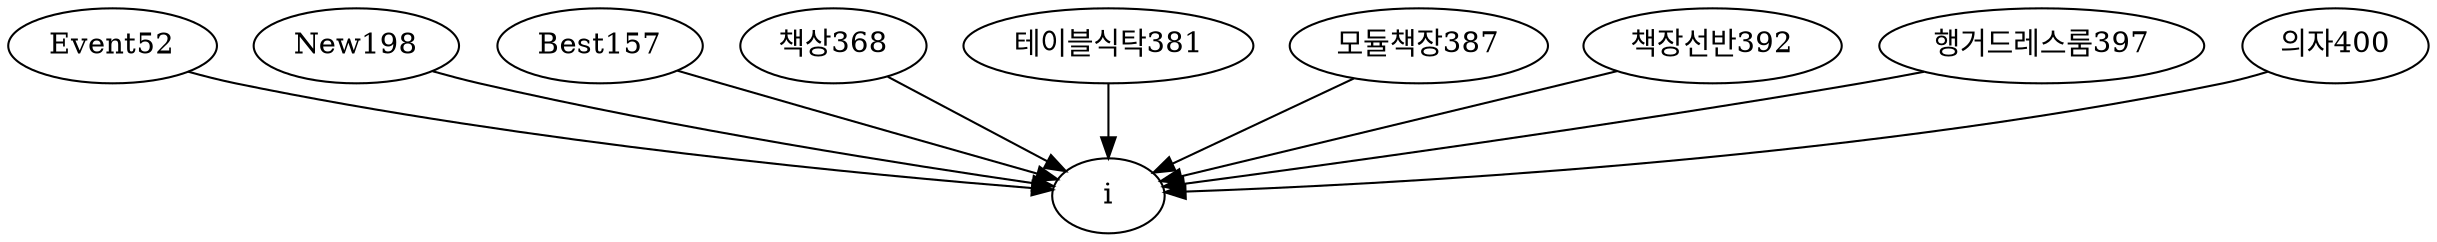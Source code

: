 digraph G {
	Event52 -> i
	New198 -> i
	Best157 -> i
	"책상368" -> i
	"테이블식탁381" -> i
	"모듈책장387" -> i
	"책장선반392" -> i
	"행거드레스룸397" -> i
	"의자400" -> i
	encoding=utf8 fontname=Eunjin
}
